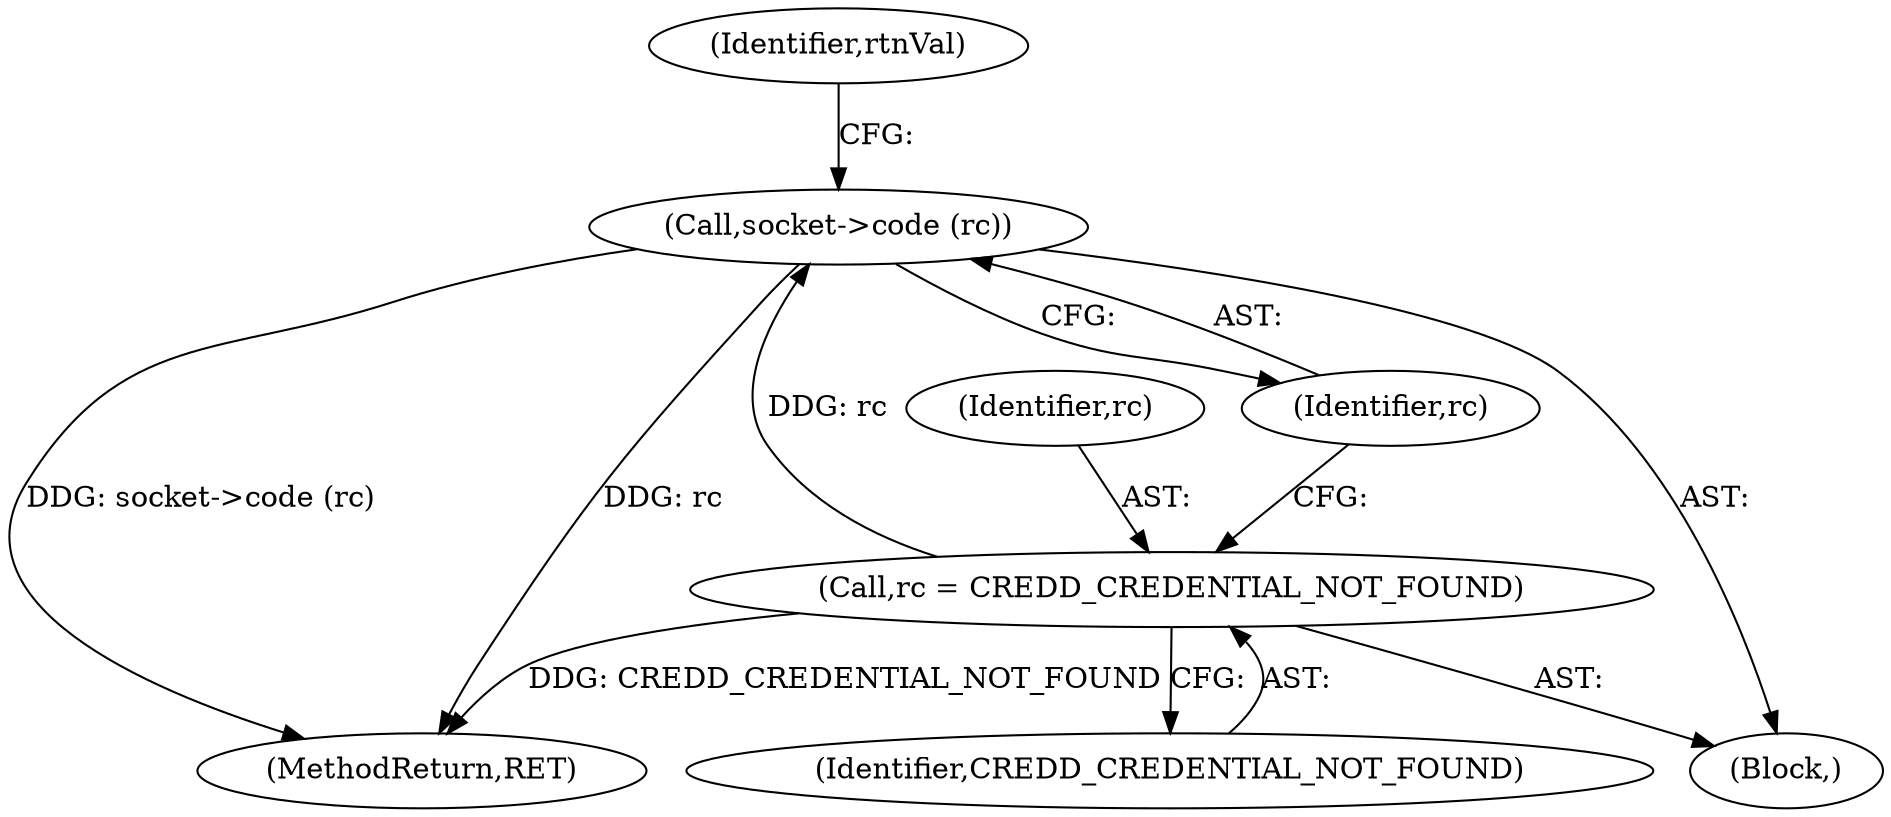 digraph "0_htcondor_5e5571d1a431eb3c61977b6dd6ec90186ef79867@API" {
"1000316" [label="(Call,socket->code (rc))"];
"1000313" [label="(Call,rc = CREDD_CREDENTIAL_NOT_FOUND)"];
"1000316" [label="(Call,socket->code (rc))"];
"1000345" [label="(MethodReturn,RET)"];
"1000314" [label="(Identifier,rc)"];
"1000307" [label="(Block,)"];
"1000313" [label="(Call,rc = CREDD_CREDENTIAL_NOT_FOUND)"];
"1000319" [label="(Identifier,rtnVal)"];
"1000317" [label="(Identifier,rc)"];
"1000315" [label="(Identifier,CREDD_CREDENTIAL_NOT_FOUND)"];
"1000316" -> "1000307"  [label="AST: "];
"1000316" -> "1000317"  [label="CFG: "];
"1000317" -> "1000316"  [label="AST: "];
"1000319" -> "1000316"  [label="CFG: "];
"1000316" -> "1000345"  [label="DDG: socket->code (rc)"];
"1000316" -> "1000345"  [label="DDG: rc"];
"1000313" -> "1000316"  [label="DDG: rc"];
"1000313" -> "1000307"  [label="AST: "];
"1000313" -> "1000315"  [label="CFG: "];
"1000314" -> "1000313"  [label="AST: "];
"1000315" -> "1000313"  [label="AST: "];
"1000317" -> "1000313"  [label="CFG: "];
"1000313" -> "1000345"  [label="DDG: CREDD_CREDENTIAL_NOT_FOUND"];
}

